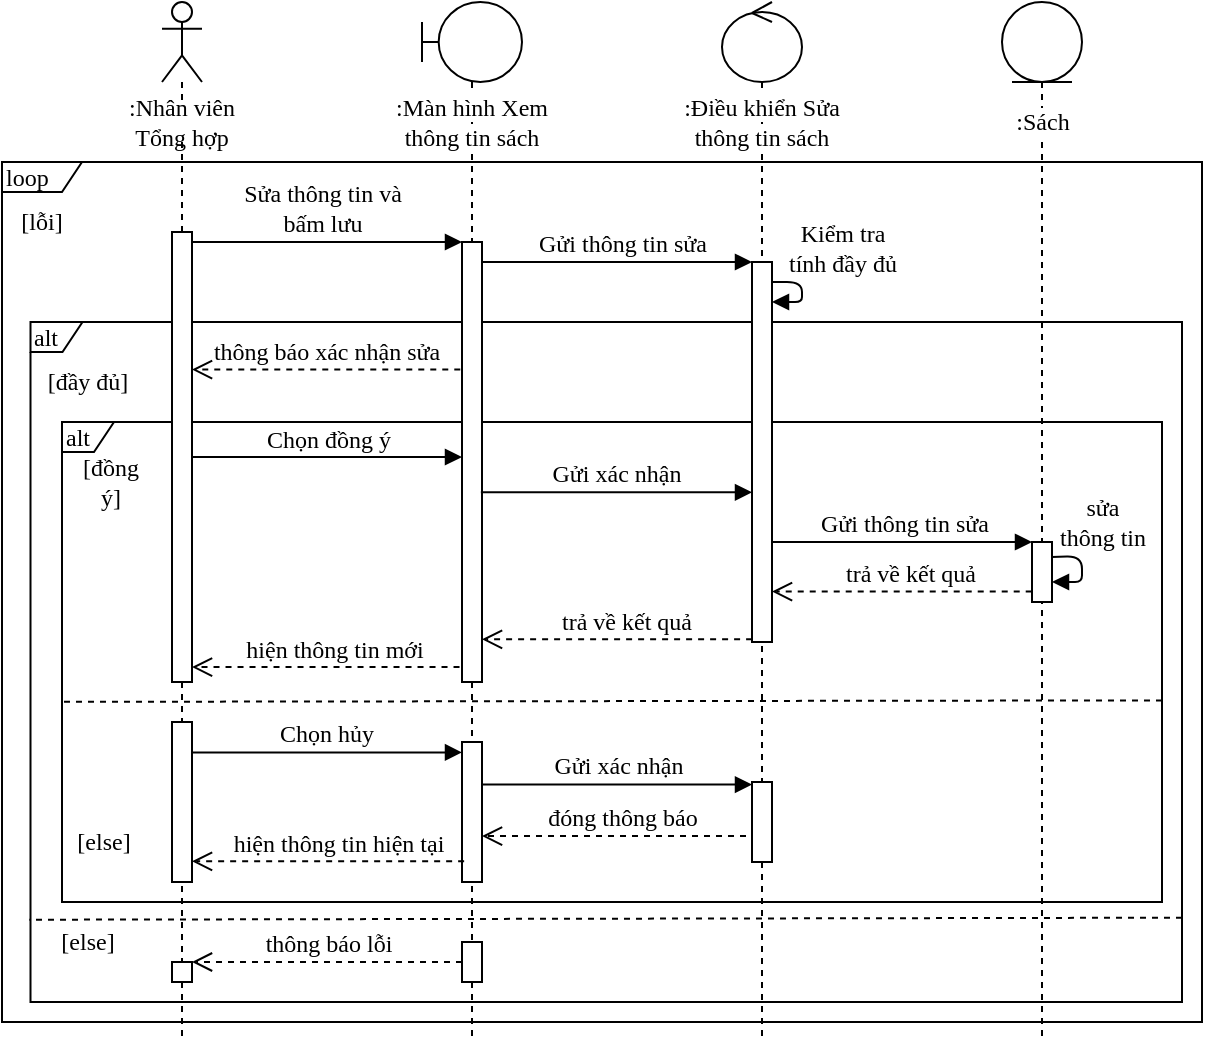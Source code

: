 <mxfile version="13.3.5" type="device"><diagram name="Page-1" id="13e1069c-82ec-6db2-03f1-153e76fe0fe0"><mxGraphModel dx="1022" dy="507" grid="1" gridSize="10" guides="1" tooltips="1" connect="1" arrows="1" fold="1" page="1" pageScale="1" pageWidth="827" pageHeight="1169" background="#ffffff" math="0" shadow="0"><root><mxCell id="0"/><mxCell id="1" parent="0"/><mxCell id="8qlqytxQUJr07SuBDFED-2" value="loop" style="shape=umlFrame;whiteSpace=wrap;html=1;width=40;height=15;fontFamily=Times New Roman;fontSize=12;align=left;" parent="1" vertex="1"><mxGeometry x="20" y="100" width="600" height="430" as="geometry"/></mxCell><mxCell id="8qlqytxQUJr07SuBDFED-74" value="alt" style="shape=umlFrame;whiteSpace=wrap;html=1;width=26;height=15;fontFamily=Times New Roman;fontSize=12;align=left;" parent="1" vertex="1"><mxGeometry x="34.25" y="180" width="575.75" height="340" as="geometry"/></mxCell><mxCell id="Mqc2IqFKAtQLX73uKZ2_-26" value="alt" style="shape=umlFrame;whiteSpace=wrap;html=1;width=26;height=15;fontFamily=Times New Roman;fontSize=12;align=left;" parent="1" vertex="1"><mxGeometry x="50" y="230" width="550" height="240" as="geometry"/></mxCell><mxCell id="tdb_ClGOePPP8fU_YmU6-1" value="" style="shape=umlLifeline;participant=umlActor;perimeter=lifelinePerimeter;whiteSpace=wrap;html=1;container=1;collapsible=0;recursiveResize=0;verticalAlign=top;spacingTop=36;labelBackgroundColor=#ffffff;outlineConnect=0;fontFamily=Times New Roman;fontSize=11;" parent="1" vertex="1"><mxGeometry x="100" y="20" width="20" height="520" as="geometry"/></mxCell><mxCell id="tdb_ClGOePPP8fU_YmU6-8" value="" style="html=1;points=[];perimeter=orthogonalPerimeter;fontFamily=Times New Roman;fontSize=12;" parent="tdb_ClGOePPP8fU_YmU6-1" vertex="1"><mxGeometry x="5" y="115" width="10" height="225" as="geometry"/></mxCell><mxCell id="8qlqytxQUJr07SuBDFED-80" value="" style="html=1;points=[];perimeter=orthogonalPerimeter;fontFamily=Times New Roman;fontSize=12;" parent="tdb_ClGOePPP8fU_YmU6-1" vertex="1"><mxGeometry x="5" y="480" width="10" height="10" as="geometry"/></mxCell><mxCell id="Mqc2IqFKAtQLX73uKZ2_-28" value="" style="html=1;points=[];perimeter=orthogonalPerimeter;fontFamily=Times New Roman;fontSize=12;" parent="tdb_ClGOePPP8fU_YmU6-1" vertex="1"><mxGeometry x="5" y="360" width="10" height="80" as="geometry"/></mxCell><mxCell id="tdb_ClGOePPP8fU_YmU6-3" value="" style="shape=umlLifeline;participant=umlControl;perimeter=lifelinePerimeter;whiteSpace=wrap;html=1;container=1;collapsible=0;recursiveResize=0;verticalAlign=top;spacingTop=36;labelBackgroundColor=#ffffff;outlineConnect=0;fontFamily=Times New Roman;fontSize=12;" parent="1" vertex="1"><mxGeometry x="380" y="20" width="40" height="520" as="geometry"/></mxCell><mxCell id="Mqc2IqFKAtQLX73uKZ2_-27" value="" style="html=1;points=[];perimeter=orthogonalPerimeter;fontFamily=Times New Roman;fontSize=12;" parent="tdb_ClGOePPP8fU_YmU6-3" vertex="1"><mxGeometry x="15" y="390" width="10" height="40" as="geometry"/></mxCell><mxCell id="tdb_ClGOePPP8fU_YmU6-4" value="" style="shape=umlLifeline;participant=umlEntity;perimeter=lifelinePerimeter;whiteSpace=wrap;html=1;container=1;collapsible=0;recursiveResize=0;verticalAlign=top;spacingTop=36;labelBackgroundColor=#ffffff;outlineConnect=0;fontFamily=Times New Roman;fontSize=12;" parent="1" vertex="1"><mxGeometry x="520" y="20" width="40" height="520" as="geometry"/></mxCell><mxCell id="GiUdu1NR9oItqfrMwQUK-1" value=":Nhân viên Tổng hợp" style="text;html=1;strokeColor=none;fillColor=#FFFFFF;align=center;verticalAlign=middle;whiteSpace=wrap;rounded=0;fontSize=12;fontFamily=Times New Roman;" parent="1" vertex="1"><mxGeometry x="75" y="70" width="70" height="20" as="geometry"/></mxCell><mxCell id="tdb_ClGOePPP8fU_YmU6-2" value="" style="shape=umlLifeline;participant=umlBoundary;perimeter=lifelinePerimeter;whiteSpace=wrap;html=1;container=1;collapsible=0;recursiveResize=0;verticalAlign=top;spacingTop=36;labelBackgroundColor=#ffffff;outlineConnect=0;fontFamily=Times New Roman;fontSize=12;" parent="1" vertex="1"><mxGeometry x="230" y="20" width="50" height="520" as="geometry"/></mxCell><mxCell id="tdb_ClGOePPP8fU_YmU6-10" value="" style="html=1;points=[];perimeter=orthogonalPerimeter;fontFamily=Times New Roman;fontSize=12;" parent="tdb_ClGOePPP8fU_YmU6-2" vertex="1"><mxGeometry x="20" y="120" width="10" height="220" as="geometry"/></mxCell><mxCell id="8qlqytxQUJr07SuBDFED-82" value="" style="html=1;points=[];perimeter=orthogonalPerimeter;fontFamily=Times New Roman;fontSize=12;" parent="tdb_ClGOePPP8fU_YmU6-2" vertex="1"><mxGeometry x="20" y="470" width="10" height="20" as="geometry"/></mxCell><mxCell id="Mqc2IqFKAtQLX73uKZ2_-29" value="" style="html=1;points=[];perimeter=orthogonalPerimeter;fontFamily=Times New Roman;fontSize=12;" parent="tdb_ClGOePPP8fU_YmU6-2" vertex="1"><mxGeometry x="20" y="370" width="10" height="70" as="geometry"/></mxCell><mxCell id="tdb_ClGOePPP8fU_YmU6-6" value="&lt;font style=&quot;font-size: 12px&quot;&gt;Sửa thông tin và&lt;br&gt;bấm lưu&lt;/font&gt;" style="html=1;verticalAlign=bottom;endArrow=block;fontFamily=Times New Roman;fontSize=12;" parent="1" source="tdb_ClGOePPP8fU_YmU6-8" target="tdb_ClGOePPP8fU_YmU6-10" edge="1"><mxGeometry x="-0.037" width="80" relative="1" as="geometry"><mxPoint x="130" y="130" as="sourcePoint"/><mxPoint x="220" y="150" as="targetPoint"/><Array as="points"><mxPoint x="150" y="140"/></Array><mxPoint as="offset"/></mxGeometry></mxCell><mxCell id="tdb_ClGOePPP8fU_YmU6-9" value="Gửi thông tin sửa" style="html=1;verticalAlign=bottom;endArrow=block;fontFamily=Times New Roman;fontSize=12;" parent="1" source="tdb_ClGOePPP8fU_YmU6-10" target="tdb_ClGOePPP8fU_YmU6-12" edge="1"><mxGeometry x="0.032" width="80" relative="1" as="geometry"><mxPoint x="260.0" y="160" as="sourcePoint"/><mxPoint x="404.69" y="160" as="targetPoint"/><Array as="points"><mxPoint x="360" y="150"/></Array><mxPoint as="offset"/></mxGeometry></mxCell><mxCell id="tdb_ClGOePPP8fU_YmU6-12" value="" style="html=1;points=[];perimeter=orthogonalPerimeter;fontFamily=Times New Roman;fontSize=12;" parent="1" vertex="1"><mxGeometry x="395" y="150" width="10" height="190" as="geometry"/></mxCell><mxCell id="GiUdu1NR9oItqfrMwQUK-2" value="&lt;span style=&quot;background-color: rgb(255 , 255 , 255)&quot;&gt;:Màn hình Xem thông tin sách&lt;/span&gt;" style="text;html=1;strokeColor=none;fillColor=none;align=center;verticalAlign=middle;whiteSpace=wrap;rounded=0;fontFamily=Times New Roman;fontSize=12;" parent="1" vertex="1"><mxGeometry x="215" y="70" width="80" height="20" as="geometry"/></mxCell><mxCell id="GiUdu1NR9oItqfrMwQUK-3" value="&lt;span style=&quot;background-color: rgb(255 , 255 , 255)&quot;&gt;:Điều khiển Sửa thông tin sách&lt;/span&gt;" style="text;html=1;strokeColor=none;fillColor=none;align=center;verticalAlign=middle;whiteSpace=wrap;rounded=0;fontFamily=Times New Roman;fontSize=12;" parent="1" vertex="1"><mxGeometry x="355" y="70" width="90" height="20" as="geometry"/></mxCell><mxCell id="GiUdu1NR9oItqfrMwQUK-4" value="&lt;span style=&quot;background-color: rgb(255 , 255 , 255)&quot;&gt;:Sách&lt;/span&gt;" style="text;html=1;strokeColor=none;fillColor=none;align=center;verticalAlign=middle;whiteSpace=wrap;rounded=0;fontFamily=Times New Roman;fontSize=12;" parent="1" vertex="1"><mxGeometry x="512.5" y="70" width="55" height="20" as="geometry"/></mxCell><mxCell id="8qlqytxQUJr07SuBDFED-1" value="Kiểm tra&lt;br&gt;tính đầy đủ" style="html=1;verticalAlign=bottom;endArrow=block;fontFamily=Times New Roman;fontSize=12;" parent="1" source="tdb_ClGOePPP8fU_YmU6-12" target="tdb_ClGOePPP8fU_YmU6-12" edge="1"><mxGeometry x="-0.25" y="20" width="80" relative="1" as="geometry"><mxPoint x="400" y="160" as="sourcePoint"/><mxPoint x="539.33" y="140.1" as="targetPoint"/><Array as="points"><mxPoint x="420" y="160"/><mxPoint x="420" y="170"/></Array><mxPoint as="offset"/></mxGeometry></mxCell><mxCell id="8qlqytxQUJr07SuBDFED-3" value="[lỗi]" style="text;html=1;strokeColor=none;fillColor=none;align=center;verticalAlign=middle;whiteSpace=wrap;rounded=0;fontFamily=Times New Roman;fontSize=12;" parent="1" vertex="1"><mxGeometry x="30" y="120" width="20" height="20" as="geometry"/></mxCell><mxCell id="8qlqytxQUJr07SuBDFED-5" value="[đầy đủ]" style="text;html=1;strokeColor=none;fillColor=none;align=center;verticalAlign=middle;whiteSpace=wrap;rounded=0;fontFamily=Times New Roman;fontSize=12;" parent="1" vertex="1"><mxGeometry x="39.25" y="200" width="48.25" height="20" as="geometry"/></mxCell><mxCell id="8qlqytxQUJr07SuBDFED-27" value="[else]" style="text;html=1;strokeColor=none;fillColor=none;align=center;verticalAlign=middle;whiteSpace=wrap;rounded=0;fontFamily=Times New Roman;fontSize=12;" parent="1" vertex="1"><mxGeometry x="51.38" y="480" width="24" height="20" as="geometry"/></mxCell><mxCell id="Mqc2IqFKAtQLX73uKZ2_-22" value="thông báo xác nhận sửa" style="html=1;verticalAlign=bottom;endArrow=open;dashed=1;endSize=8;fontFamily=Times New Roman;fontSize=12;exitX=-0.086;exitY=0.29;exitDx=0;exitDy=0;exitPerimeter=0;" parent="1" source="tdb_ClGOePPP8fU_YmU6-10" target="tdb_ClGOePPP8fU_YmU6-8" edge="1"><mxGeometry relative="1" as="geometry"><mxPoint x="251" y="209.58" as="sourcePoint"/><mxPoint x="115" y="209.58" as="targetPoint"/></mxGeometry></mxCell><mxCell id="8qlqytxQUJr07SuBDFED-81" value="thông báo lỗi" style="html=1;verticalAlign=bottom;endArrow=open;dashed=1;endSize=8;fontFamily=Times New Roman;fontSize=12;" parent="1" source="8qlqytxQUJr07SuBDFED-82" target="8qlqytxQUJr07SuBDFED-80" edge="1"><mxGeometry relative="1" as="geometry"><mxPoint x="250.41" y="655.53" as="sourcePoint"/><mxPoint x="115" y="630" as="targetPoint"/></mxGeometry></mxCell><mxCell id="Mqc2IqFKAtQLX73uKZ2_-30" value="[đồng ý]" style="text;html=1;strokeColor=none;fillColor=none;align=center;verticalAlign=middle;whiteSpace=wrap;rounded=0;fontFamily=Times New Roman;fontSize=12;" parent="1" vertex="1"><mxGeometry x="59.25" y="250.0" width="30.75" height="20" as="geometry"/></mxCell><mxCell id="Mqc2IqFKAtQLX73uKZ2_-31" value="[else]" style="text;html=1;strokeColor=none;fillColor=none;align=center;verticalAlign=middle;whiteSpace=wrap;rounded=0;fontFamily=Times New Roman;fontSize=12;" parent="1" vertex="1"><mxGeometry x="59.25" y="430" width="24" height="20" as="geometry"/></mxCell><mxCell id="Mqc2IqFKAtQLX73uKZ2_-32" value="" style="endArrow=none;dashed=1;html=1;fontFamily=Times New Roman;fontSize=12;entryX=-0.001;entryY=0.583;entryDx=0;entryDy=0;entryPerimeter=0;exitX=1;exitY=0.58;exitDx=0;exitDy=0;exitPerimeter=0;" parent="1" source="Mqc2IqFKAtQLX73uKZ2_-26" target="Mqc2IqFKAtQLX73uKZ2_-26" edge="1"><mxGeometry width="50" height="50" relative="1" as="geometry"><mxPoint x="580" y="386" as="sourcePoint"/><mxPoint x="24" y="443" as="targetPoint"/><Array as="points"/></mxGeometry></mxCell><mxCell id="Mqc2IqFKAtQLX73uKZ2_-33" value="Chọn đồng ý" style="html=1;verticalAlign=bottom;endArrow=block;fontFamily=Times New Roman;fontSize=12;" parent="1" source="tdb_ClGOePPP8fU_YmU6-8" target="tdb_ClGOePPP8fU_YmU6-10" edge="1"><mxGeometry width="80" relative="1" as="geometry"><mxPoint x="105" y="266" as="sourcePoint"/><mxPoint x="240" y="266.34" as="targetPoint"/><Array as="points"/></mxGeometry></mxCell><mxCell id="Mqc2IqFKAtQLX73uKZ2_-34" value="Gửi xác nhận" style="html=1;verticalAlign=bottom;endArrow=block;fontFamily=Times New Roman;fontSize=12;exitX=0.943;exitY=0.569;exitDx=0;exitDy=0;exitPerimeter=0;" parent="1" source="tdb_ClGOePPP8fU_YmU6-10" target="tdb_ClGOePPP8fU_YmU6-12" edge="1"><mxGeometry x="0.005" width="80" relative="1" as="geometry"><mxPoint x="260" y="256" as="sourcePoint"/><mxPoint x="385" y="280.08" as="targetPoint"/><Array as="points"/><mxPoint as="offset"/></mxGeometry></mxCell><mxCell id="Mqc2IqFKAtQLX73uKZ2_-35" value="Chọn hủy" style="html=1;verticalAlign=bottom;endArrow=block;fontFamily=Times New Roman;fontSize=12;exitX=0.952;exitY=0.19;exitDx=0;exitDy=0;exitPerimeter=0;" parent="1" source="Mqc2IqFKAtQLX73uKZ2_-28" target="Mqc2IqFKAtQLX73uKZ2_-29" edge="1"><mxGeometry width="80" relative="1" as="geometry"><mxPoint x="105" y="390" as="sourcePoint"/><mxPoint x="230" y="444.76" as="targetPoint"/><Array as="points"/></mxGeometry></mxCell><mxCell id="Mqc2IqFKAtQLX73uKZ2_-37" value="sửa&lt;br&gt;thông tin" style="html=1;verticalAlign=bottom;endArrow=block;fontFamily=Times New Roman;fontSize=12;exitX=0.996;exitY=0.248;exitDx=0;exitDy=0;exitPerimeter=0;" parent="1" source="Mqc2IqFKAtQLX73uKZ2_-45" target="Mqc2IqFKAtQLX73uKZ2_-45" edge="1"><mxGeometry x="-0.209" y="10" width="80" relative="1" as="geometry"><mxPoint x="524.87" y="297.85" as="sourcePoint"/><mxPoint x="524.87" y="310.85" as="targetPoint"/><Array as="points"><mxPoint x="560" y="297"/><mxPoint x="560" y="310"/></Array><mxPoint y="-2" as="offset"/></mxGeometry></mxCell><mxCell id="Mqc2IqFKAtQLX73uKZ2_-38" value="Gửi thông tin sửa" style="html=1;verticalAlign=bottom;endArrow=block;fontFamily=Times New Roman;fontSize=12;" parent="1" source="tdb_ClGOePPP8fU_YmU6-12" target="Mqc2IqFKAtQLX73uKZ2_-45" edge="1"><mxGeometry x="0.005" width="80" relative="1" as="geometry"><mxPoint x="394.7" y="290.4" as="sourcePoint"/><mxPoint x="515" y="290.4" as="targetPoint"/><Array as="points"/><mxPoint as="offset"/></mxGeometry></mxCell><mxCell id="Mqc2IqFKAtQLX73uKZ2_-39" value="trả về kết quả" style="html=1;verticalAlign=bottom;endArrow=open;dashed=1;endSize=8;fontFamily=Times New Roman;fontSize=12;exitX=-0.014;exitY=0.826;exitDx=0;exitDy=0;exitPerimeter=0;" parent="1" source="Mqc2IqFKAtQLX73uKZ2_-45" target="tdb_ClGOePPP8fU_YmU6-12" edge="1"><mxGeometry x="-0.063" relative="1" as="geometry"><mxPoint x="520" y="320" as="sourcePoint"/><mxPoint x="395" y="320" as="targetPoint"/><mxPoint as="offset"/></mxGeometry></mxCell><mxCell id="Mqc2IqFKAtQLX73uKZ2_-40" value="trả về kết quả" style="html=1;verticalAlign=bottom;endArrow=open;dashed=1;endSize=8;fontFamily=Times New Roman;fontSize=12;exitX=0.005;exitY=0.993;exitDx=0;exitDy=0;exitPerimeter=0;" parent="1" source="tdb_ClGOePPP8fU_YmU6-12" target="tdb_ClGOePPP8fU_YmU6-10" edge="1"><mxGeometry x="-0.063" relative="1" as="geometry"><mxPoint x="383.9" y="333.92" as="sourcePoint"/><mxPoint x="280" y="334" as="targetPoint"/><mxPoint as="offset"/></mxGeometry></mxCell><mxCell id="Mqc2IqFKAtQLX73uKZ2_-41" value="hiện thông tin mới" style="html=1;verticalAlign=bottom;endArrow=open;dashed=1;endSize=8;fontFamily=Times New Roman;fontSize=12;exitX=-0.124;exitY=0.966;exitDx=0;exitDy=0;exitPerimeter=0;" parent="1" source="tdb_ClGOePPP8fU_YmU6-10" target="tdb_ClGOePPP8fU_YmU6-8" edge="1"><mxGeometry x="-0.063" relative="1" as="geometry"><mxPoint x="239.46" y="345.44" as="sourcePoint"/><mxPoint x="105" y="345.44" as="targetPoint"/><mxPoint as="offset"/></mxGeometry></mxCell><mxCell id="Mqc2IqFKAtQLX73uKZ2_-42" value="Gửi xác nhận" style="html=1;verticalAlign=bottom;endArrow=block;fontFamily=Times New Roman;fontSize=12;exitX=1.013;exitY=0.304;exitDx=0;exitDy=0;exitPerimeter=0;" parent="1" source="Mqc2IqFKAtQLX73uKZ2_-29" target="Mqc2IqFKAtQLX73uKZ2_-27" edge="1"><mxGeometry width="80" relative="1" as="geometry"><mxPoint x="250" y="400" as="sourcePoint"/><mxPoint x="385" y="400" as="targetPoint"/><Array as="points"/></mxGeometry></mxCell><mxCell id="Mqc2IqFKAtQLX73uKZ2_-43" value="đóng thông báo" style="html=1;verticalAlign=bottom;endArrow=open;dashed=1;endSize=8;fontFamily=Times New Roman;fontSize=12;exitX=-0.3;exitY=0.676;exitDx=0;exitDy=0;exitPerimeter=0;" parent="1" target="Mqc2IqFKAtQLX73uKZ2_-29" edge="1" source="Mqc2IqFKAtQLX73uKZ2_-27"><mxGeometry x="-0.063" relative="1" as="geometry"><mxPoint x="396" y="484" as="sourcePoint"/><mxPoint x="241.43" y="430.0" as="targetPoint"/><mxPoint as="offset"/></mxGeometry></mxCell><mxCell id="Mqc2IqFKAtQLX73uKZ2_-44" value="hiện thông tin hiện tại" style="html=1;verticalAlign=bottom;endArrow=open;dashed=1;endSize=8;fontFamily=Times New Roman;fontSize=12;exitX=0.107;exitY=0.852;exitDx=0;exitDy=0;exitPerimeter=0;" parent="1" source="Mqc2IqFKAtQLX73uKZ2_-29" target="Mqc2IqFKAtQLX73uKZ2_-28" edge="1"><mxGeometry x="-0.063" relative="1" as="geometry"><mxPoint x="234.46" y="440.0" as="sourcePoint"/><mxPoint x="100" y="440.0" as="targetPoint"/><mxPoint as="offset"/></mxGeometry></mxCell><mxCell id="Mqc2IqFKAtQLX73uKZ2_-45" value="" style="html=1;points=[];perimeter=orthogonalPerimeter;fontFamily=Times New Roman;fontSize=12;" parent="1" vertex="1"><mxGeometry x="535" y="290" width="10" height="30" as="geometry"/></mxCell><mxCell id="Mqc2IqFKAtQLX73uKZ2_-61" value="" style="endArrow=none;dashed=1;html=1;fontFamily=Times New Roman;fontSize=12;exitX=1;exitY=0.876;exitDx=0;exitDy=0;exitPerimeter=0;entryX=-0.001;entryY=0.879;entryDx=0;entryDy=0;entryPerimeter=0;" parent="1" source="8qlqytxQUJr07SuBDFED-74" target="8qlqytxQUJr07SuBDFED-74" edge="1"><mxGeometry width="50" height="50" relative="1" as="geometry"><mxPoint x="724.97" y="600.0" as="sourcePoint"/><mxPoint x="34" y="477" as="targetPoint"/><Array as="points"/></mxGeometry></mxCell></root></mxGraphModel></diagram></mxfile>